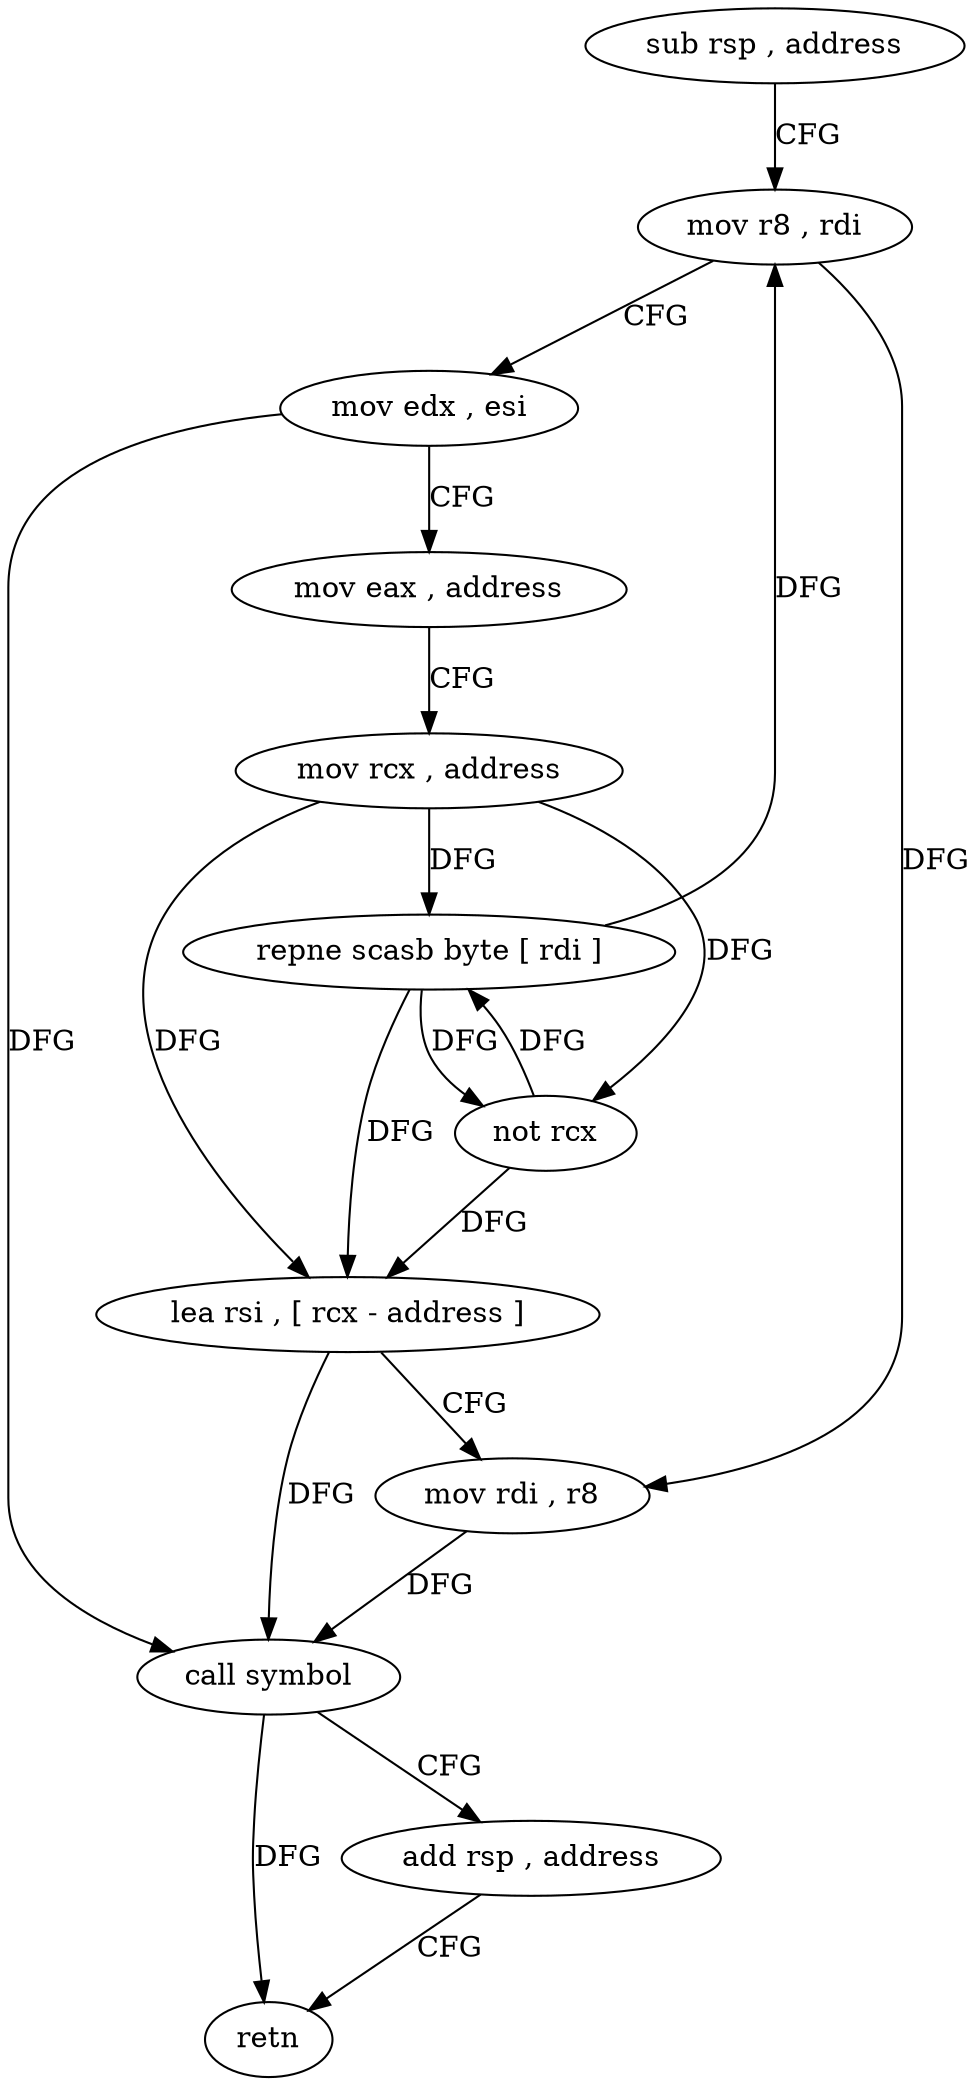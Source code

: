 digraph "func" {
"4290882" [label = "sub rsp , address" ]
"4290886" [label = "mov r8 , rdi" ]
"4290889" [label = "mov edx , esi" ]
"4290891" [label = "mov eax , address" ]
"4290896" [label = "mov rcx , address" ]
"4290903" [label = "repne scasb byte [ rdi ]" ]
"4290905" [label = "not rcx" ]
"4290908" [label = "lea rsi , [ rcx - address ]" ]
"4290912" [label = "mov rdi , r8" ]
"4290915" [label = "call symbol" ]
"4290920" [label = "add rsp , address" ]
"4290924" [label = "retn" ]
"4290882" -> "4290886" [ label = "CFG" ]
"4290886" -> "4290889" [ label = "CFG" ]
"4290886" -> "4290912" [ label = "DFG" ]
"4290889" -> "4290891" [ label = "CFG" ]
"4290889" -> "4290915" [ label = "DFG" ]
"4290891" -> "4290896" [ label = "CFG" ]
"4290896" -> "4290903" [ label = "DFG" ]
"4290896" -> "4290905" [ label = "DFG" ]
"4290896" -> "4290908" [ label = "DFG" ]
"4290903" -> "4290905" [ label = "DFG" ]
"4290903" -> "4290886" [ label = "DFG" ]
"4290903" -> "4290908" [ label = "DFG" ]
"4290905" -> "4290908" [ label = "DFG" ]
"4290905" -> "4290903" [ label = "DFG" ]
"4290908" -> "4290912" [ label = "CFG" ]
"4290908" -> "4290915" [ label = "DFG" ]
"4290912" -> "4290915" [ label = "DFG" ]
"4290915" -> "4290920" [ label = "CFG" ]
"4290915" -> "4290924" [ label = "DFG" ]
"4290920" -> "4290924" [ label = "CFG" ]
}

